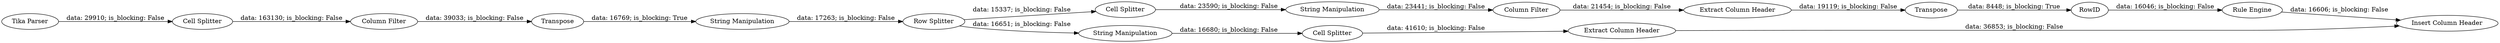 digraph {
	"-2741489435641173244_9" [label="Cell Splitter"]
	"-2741489435641173244_42" [label="Insert Column Header"]
	"-2741489435641173244_5" [label=Transpose]
	"-2741489435641173244_1" [label="Tika Parser"]
	"-2741489435641173244_33" [label="Row Splitter"]
	"-2741489435641173244_35" [label="Cell Splitter"]
	"-2741489435641173244_37" [label="String Manipulation"]
	"-2741489435641173244_39" [label="Extract Column Header"]
	"-2741489435641173244_36" [label="Column Filter"]
	"-2741489435641173244_38" [label="Extract Column Header"]
	"-2741489435641173244_4" [label="Column Filter"]
	"-2741489435641173244_40" [label="Rule Engine"]
	"-2741489435641173244_3" [label="Cell Splitter"]
	"-2741489435641173244_43" [label=RowID]
	"-2741489435641173244_34" [label="String Manipulation"]
	"-2741489435641173244_10" [label="String Manipulation"]
	"-2741489435641173244_41" [label=Transpose]
	"-2741489435641173244_5" -> "-2741489435641173244_10" [label="data: 16769; is_blocking: True"]
	"-2741489435641173244_38" -> "-2741489435641173244_41" [label="data: 19119; is_blocking: False"]
	"-2741489435641173244_34" -> "-2741489435641173244_35" [label="data: 16680; is_blocking: False"]
	"-2741489435641173244_35" -> "-2741489435641173244_39" [label="data: 41610; is_blocking: False"]
	"-2741489435641173244_9" -> "-2741489435641173244_37" [label="data: 23590; is_blocking: False"]
	"-2741489435641173244_36" -> "-2741489435641173244_38" [label="data: 21454; is_blocking: False"]
	"-2741489435641173244_33" -> "-2741489435641173244_34" [label="data: 16651; is_blocking: False"]
	"-2741489435641173244_33" -> "-2741489435641173244_9" [label="data: 15337; is_blocking: False"]
	"-2741489435641173244_40" -> "-2741489435641173244_42" [label="data: 16606; is_blocking: False"]
	"-2741489435641173244_4" -> "-2741489435641173244_5" [label="data: 39033; is_blocking: False"]
	"-2741489435641173244_41" -> "-2741489435641173244_43" [label="data: 8448; is_blocking: True"]
	"-2741489435641173244_39" -> "-2741489435641173244_42" [label="data: 36853; is_blocking: False"]
	"-2741489435641173244_3" -> "-2741489435641173244_4" [label="data: 163130; is_blocking: False"]
	"-2741489435641173244_43" -> "-2741489435641173244_40" [label="data: 16046; is_blocking: False"]
	"-2741489435641173244_37" -> "-2741489435641173244_36" [label="data: 23441; is_blocking: False"]
	"-2741489435641173244_10" -> "-2741489435641173244_33" [label="data: 17263; is_blocking: False"]
	"-2741489435641173244_1" -> "-2741489435641173244_3" [label="data: 29910; is_blocking: False"]
	rankdir=LR
}
